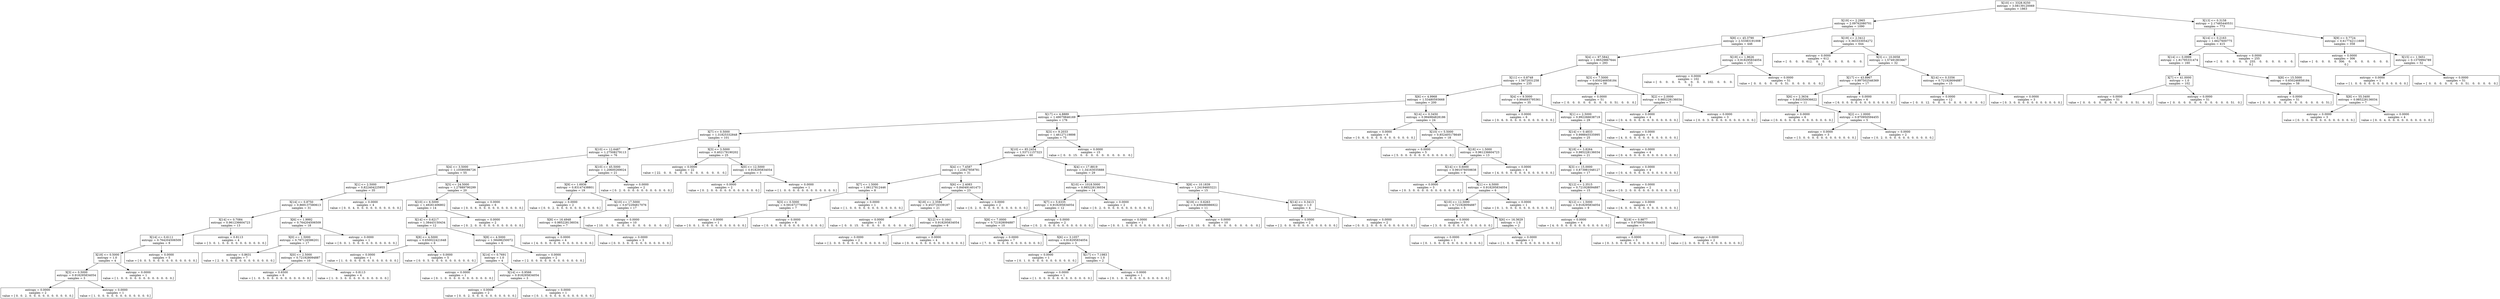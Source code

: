 digraph Tree {
0 [label="X[10] <= 3328.9250\nentropy = 3.08139120069\nsamples = 1863", shape="box"] ;
1 [label="X[19] <= 2.2965\nentropy = 2.09762080701\nsamples = 1090", shape="box"] ;
0 -> 1 ;
2 [label="X[8] <= 45.3790\nentropy = 2.53383191008\nsamples = 446", shape="box"] ;
1 -> 2 ;
3 [label="X[4] <= 97.5842\nentropy = 1.96529867644\nsamples = 293", shape="box"] ;
2 -> 3 ;
4 [label="X[11] <= 0.8748\nentropy = 1.5672031258\nsamples = 235", shape="box"] ;
3 -> 4 ;
5 [label="X[6] <= 4.9968\nentropy = 1.53480593668\nsamples = 200", shape="box"] ;
4 -> 5 ;
6 [label="X[17] <= 4.8889\nentropy = 1.49079846169\nsamples = 176", shape="box"] ;
5 -> 6 ;
7 [label="X[7] <= 0.5000\nentropy = 1.31825332848\nsamples = 101", shape="box"] ;
6 -> 7 ;
8 [label="X[10] <= 12.6487\nentropy = 1.27508279113\nsamples = 76", shape="box"] ;
7 -> 8 ;
9 [label="X[4] <= 3.5000\nentropy = 1.10590086726\nsamples = 55", shape="box"] ;
8 -> 9 ;
10 [label="X[1] <= 2.5000\nentropy = 0.822404225955\nsamples = 35", shape="box"] ;
9 -> 10 ;
11 [label="X[14] <= 0.8750\nentropy = 0.869137580613\nsamples = 31", shape="box"] ;
10 -> 11 ;
12 [label="X[14] <= 0.7084\nentropy = 0.961236604723\nsamples = 13", shape="box"] ;
11 -> 12 ;
13 [label="X[14] <= 0.6111\nentropy = 0.764204506509\nsamples = 9", shape="box"] ;
12 -> 13 ;
14 [label="X[18] <= 0.5000\nentropy = 1.0\nsamples = 4", shape="box"] ;
13 -> 14 ;
15 [label="X[3] <= 0.5000\nentropy = 0.918295834054\nsamples = 3", shape="box"] ;
14 -> 15 ;
16 [label="entropy = 0.0000\nsamples = 2\nvalue = [ 0.  0.  2.  0.  0.  0.  0.  0.  0.  0.  0.  0.  0.]", shape="box"] ;
15 -> 16 ;
17 [label="entropy = 0.0000\nsamples = 1\nvalue = [ 1.  0.  0.  0.  0.  0.  0.  0.  0.  0.  0.  0.  0.]", shape="box"] ;
15 -> 17 ;
18 [label="entropy = 0.0000\nsamples = 1\nvalue = [ 1.  0.  0.  0.  0.  0.  0.  0.  0.  0.  0.  0.  0.]", shape="box"] ;
14 -> 18 ;
19 [label="entropy = 0.0000\nsamples = 5\nvalue = [ 0.  0.  5.  0.  0.  0.  0.  0.  0.  0.  0.  0.  0.]", shape="box"] ;
13 -> 19 ;
20 [label="entropy = 0.8113\nsamples = 4\nvalue = [ 3.  0.  1.  0.  0.  0.  0.  0.  0.  0.  0.  0.  0.]", shape="box"] ;
12 -> 20 ;
21 [label="X[6] <= 1.9992\nentropy = 0.764204506509\nsamples = 18", shape="box"] ;
11 -> 21 ;
22 [label="X[0] <= 1.5000\nentropy = 0.787126586201\nsamples = 17", shape="box"] ;
21 -> 22 ;
23 [label="entropy = 0.8631\nsamples = 7\nvalue = [ 2.  0.  5.  0.  0.  0.  0.  0.  0.  0.  0.  0.  0.]", shape="box"] ;
22 -> 23 ;
24 [label="X[0] <= 2.5000\nentropy = 0.721928094887\nsamples = 10", shape="box"] ;
22 -> 24 ;
25 [label="entropy = 0.6500\nsamples = 6\nvalue = [ 1.  0.  5.  0.  0.  0.  0.  0.  0.  0.  0.  0.  0.]", shape="box"] ;
24 -> 25 ;
26 [label="entropy = 0.8113\nsamples = 4\nvalue = [ 1.  0.  3.  0.  0.  0.  0.  0.  0.  0.  0.  0.  0.]", shape="box"] ;
24 -> 26 ;
27 [label="entropy = 0.0000\nsamples = 1\nvalue = [ 0.  0.  1.  0.  0.  0.  0.  0.  0.  0.  0.  0.  0.]", shape="box"] ;
21 -> 27 ;
28 [label="entropy = 0.0000\nsamples = 4\nvalue = [ 0.  0.  4.  0.  0.  0.  0.  0.  0.  0.  0.  0.  0.]", shape="box"] ;
10 -> 28 ;
29 [label="X[5] <= 24.5000\nentropy = 1.27889790299\nsamples = 20", shape="box"] ;
9 -> 29 ;
30 [label="X[10] <= 6.5000\nentropy = 1.49261406802\nsamples = 14", shape="box"] ;
29 -> 30 ;
31 [label="X[14] <= 0.6217\nentropy = 1.38443150434\nsamples = 12", shape="box"] ;
30 -> 31 ;
32 [label="X[8] <= 4.5000\nentropy = 0.650022421648\nsamples = 6", shape="box"] ;
31 -> 32 ;
33 [label="entropy = 0.0000\nsamples = 1\nvalue = [ 1.  0.  0.  0.  0.  0.  0.  0.  0.  0.  0.  0.  0.]", shape="box"] ;
32 -> 33 ;
34 [label="entropy = 0.0000\nsamples = 5\nvalue = [ 0.  0.  5.  0.  0.  0.  0.  0.  0.  0.  0.  0.  0.]", shape="box"] ;
32 -> 34 ;
35 [label="X[8] <= 4.5000\nentropy = 1.58496250072\nsamples = 6", shape="box"] ;
31 -> 35 ;
36 [label="X[14] <= 0.7691\nentropy = 1.0\nsamples = 4", shape="box"] ;
35 -> 36 ;
37 [label="entropy = 0.0000\nsamples = 1\nvalue = [ 0.  1.  0.  0.  0.  0.  0.  0.  0.  0.  0.  0.  0.]", shape="box"] ;
36 -> 37 ;
38 [label="X[14] <= 0.9566\nentropy = 0.918295834054\nsamples = 3", shape="box"] ;
36 -> 38 ;
39 [label="entropy = 0.0000\nsamples = 2\nvalue = [ 0.  0.  2.  0.  0.  0.  0.  0.  0.  0.  0.  0.  0.]", shape="box"] ;
38 -> 39 ;
40 [label="entropy = 0.0000\nsamples = 1\nvalue = [ 0.  1.  0.  0.  0.  0.  0.  0.  0.  0.  0.  0.  0.]", shape="box"] ;
38 -> 40 ;
41 [label="entropy = 0.0000\nsamples = 2\nvalue = [ 2.  0.  0.  0.  0.  0.  0.  0.  0.  0.  0.  0.  0.]", shape="box"] ;
35 -> 41 ;
42 [label="entropy = 0.0000\nsamples = 2\nvalue = [ 0.  2.  0.  0.  0.  0.  0.  0.  0.  0.  0.  0.  0.]", shape="box"] ;
30 -> 42 ;
43 [label="entropy = 0.0000\nsamples = 6\nvalue = [ 0.  0.  6.  0.  0.  0.  0.  0.  0.  0.  0.  0.  0.]", shape="box"] ;
29 -> 43 ;
44 [label="X[10] <= 45.5000\nentropy = 1.20600269024\nsamples = 21", shape="box"] ;
8 -> 44 ;
45 [label="X[9] <= 1.6936\nentropy = 0.83147438801\nsamples = 19", shape="box"] ;
44 -> 45 ;
46 [label="entropy = 0.0000\nsamples = 2\nvalue = [ 0.  0.  2.  0.  0.  0.  0.  0.  0.  0.  0.  0.  0.]", shape="box"] ;
45 -> 46 ;
47 [label="X[10] <= 17.5000\nentropy = 0.672294817076\nsamples = 17", shape="box"] ;
45 -> 47 ;
48 [label="X[8] <= 16.4948\nentropy = 0.985228136034\nsamples = 7", shape="box"] ;
47 -> 48 ;
49 [label="entropy = 0.0000\nsamples = 4\nvalue = [ 4.  0.  0.  0.  0.  0.  0.  0.  0.  0.  0.  0.  0.]", shape="box"] ;
48 -> 49 ;
50 [label="entropy = 0.0000\nsamples = 3\nvalue = [ 0.  0.  3.  0.  0.  0.  0.  0.  0.  0.  0.  0.  0.]", shape="box"] ;
48 -> 50 ;
51 [label="entropy = 0.0000\nsamples = 10\nvalue = [ 10.   0.   0.   0.   0.   0.   0.   0.   0.   0.   0.   0.   0.]", shape="box"] ;
47 -> 51 ;
52 [label="entropy = 0.0000\nsamples = 2\nvalue = [ 0.  2.  0.  0.  0.  0.  0.  0.  0.  0.  0.  0.  0.]", shape="box"] ;
44 -> 52 ;
53 [label="X[3] <= 3.5000\nentropy = 0.402179190202\nsamples = 25", shape="box"] ;
7 -> 53 ;
54 [label="entropy = 0.0000\nsamples = 22\nvalue = [ 22.   0.   0.   0.   0.   0.   0.   0.   0.   0.   0.   0.   0.]", shape="box"] ;
53 -> 54 ;
55 [label="X[0] <= 12.5000\nentropy = 0.918295834054\nsamples = 3", shape="box"] ;
53 -> 55 ;
56 [label="entropy = 0.0000\nsamples = 2\nvalue = [ 0.  2.  0.  0.  0.  0.  0.  0.  0.  0.  0.  0.  0.]", shape="box"] ;
55 -> 56 ;
57 [label="entropy = 0.0000\nsamples = 1\nvalue = [ 1.  0.  0.  0.  0.  0.  0.  0.  0.  0.  0.  0.  0.]", shape="box"] ;
55 -> 57 ;
58 [label="X[3] <= 9.2033\nentropy = 1.46127119898\nsamples = 75", shape="box"] ;
6 -> 58 ;
59 [label="X[10] <= 85.2454\nentropy = 1.53711157323\nsamples = 60", shape="box"] ;
58 -> 59 ;
60 [label="X[4] <= 7.4587\nentropy = 1.23827858781\nsamples = 31", shape="box"] ;
59 -> 60 ;
61 [label="X[7] <= 1.5000\nentropy = 1.06127812446\nsamples = 8", shape="box"] ;
60 -> 61 ;
62 [label="X[3] <= 0.5000\nentropy = 0.591672778582\nsamples = 7", shape="box"] ;
61 -> 62 ;
63 [label="entropy = 0.0000\nsamples = 1\nvalue = [ 0.  0.  1.  0.  0.  0.  0.  0.  0.  0.  0.  0.  0.]", shape="box"] ;
62 -> 63 ;
64 [label="entropy = 0.0000\nsamples = 6\nvalue = [ 0.  6.  0.  0.  0.  0.  0.  0.  0.  0.  0.  0.  0.]", shape="box"] ;
62 -> 64 ;
65 [label="entropy = 0.0000\nsamples = 1\nvalue = [ 1.  0.  0.  0.  0.  0.  0.  0.  0.  0.  0.  0.  0.]", shape="box"] ;
61 -> 65 ;
66 [label="X[6] <= 2.4083\nentropy = 0.840491401473\nsamples = 23", shape="box"] ;
60 -> 66 ;
67 [label="X[18] <= 2.3594\nentropy = 0.453716339187\nsamples = 21", shape="box"] ;
66 -> 67 ;
68 [label="entropy = 0.0000\nsamples = 15\nvalue = [  0.   0.  15.   0.   0.   0.   0.   0.   0.   0.   0.   0.   0.]", shape="box"] ;
67 -> 68 ;
69 [label="X[12] <= 0.1641\nentropy = 0.918295834054\nsamples = 6", shape="box"] ;
67 -> 69 ;
70 [label="entropy = 0.0000\nsamples = 2\nvalue = [ 2.  0.  0.  0.  0.  0.  0.  0.  0.  0.  0.  0.  0.]", shape="box"] ;
69 -> 70 ;
71 [label="entropy = 0.0000\nsamples = 4\nvalue = [ 0.  0.  4.  0.  0.  0.  0.  0.  0.  0.  0.  0.  0.]", shape="box"] ;
69 -> 71 ;
72 [label="entropy = 0.0000\nsamples = 2\nvalue = [ 0.  2.  0.  0.  0.  0.  0.  0.  0.  0.  0.  0.  0.]", shape="box"] ;
66 -> 72 ;
73 [label="X[4] <= 17.8819\nentropy = 1.34163035888\nsamples = 29", shape="box"] ;
59 -> 73 ;
74 [label="X[10] <= 1018.5000\nentropy = 0.985228136034\nsamples = 14", shape="box"] ;
73 -> 74 ;
75 [label="X[7] <= 5.6335\nentropy = 0.918295834054\nsamples = 12", shape="box"] ;
74 -> 75 ;
76 [label="X[8] <= 7.0000\nentropy = 0.721928094887\nsamples = 10", shape="box"] ;
75 -> 76 ;
77 [label="entropy = 0.0000\nsamples = 7\nvalue = [ 7.  0.  0.  0.  0.  0.  0.  0.  0.  0.  0.  0.  0.]", shape="box"] ;
76 -> 77 ;
78 [label="X[6] <= 3.1057\nentropy = 0.918295834054\nsamples = 3", shape="box"] ;
76 -> 78 ;
79 [label="entropy = 0.0000\nsamples = 1\nvalue = [ 0.  1.  0.  0.  0.  0.  0.  0.  0.  0.  0.  0.  0.]", shape="box"] ;
78 -> 79 ;
80 [label="X[17] <= 7.1983\nentropy = 1.0\nsamples = 2", shape="box"] ;
78 -> 80 ;
81 [label="entropy = 0.0000\nsamples = 1\nvalue = [ 1.  0.  0.  0.  0.  0.  0.  0.  0.  0.  0.  0.  0.]", shape="box"] ;
80 -> 81 ;
82 [label="entropy = 0.0000\nsamples = 1\nvalue = [ 0.  1.  0.  0.  0.  0.  0.  0.  0.  0.  0.  0.  0.]", shape="box"] ;
80 -> 82 ;
83 [label="entropy = 0.0000\nsamples = 2\nvalue = [ 0.  2.  0.  0.  0.  0.  0.  0.  0.  0.  0.  0.  0.]", shape="box"] ;
75 -> 83 ;
84 [label="entropy = 0.0000\nsamples = 2\nvalue = [ 0.  2.  0.  0.  0.  0.  0.  0.  0.  0.  0.  0.  0.]", shape="box"] ;
74 -> 84 ;
85 [label="X[8] <= 10.1839\nentropy = 1.24194603221\nsamples = 15", shape="box"] ;
73 -> 85 ;
86 [label="X[19] <= 0.6263\nentropy = 0.439496986922\nsamples = 11", shape="box"] ;
85 -> 86 ;
87 [label="entropy = 0.0000\nsamples = 1\nvalue = [ 0.  0.  1.  0.  0.  0.  0.  0.  0.  0.  0.  0.  0.]", shape="box"] ;
86 -> 87 ;
88 [label="entropy = 0.0000\nsamples = 10\nvalue = [  0.  10.   0.   0.   0.   0.   0.   0.   0.   0.   0.   0.   0.]", shape="box"] ;
86 -> 88 ;
89 [label="X[14] <= 0.3413\nentropy = 1.0\nsamples = 4", shape="box"] ;
85 -> 89 ;
90 [label="entropy = 0.0000\nsamples = 2\nvalue = [ 2.  0.  0.  0.  0.  0.  0.  0.  0.  0.  0.  0.  0.]", shape="box"] ;
89 -> 90 ;
91 [label="entropy = 0.0000\nsamples = 2\nvalue = [ 0.  0.  2.  0.  0.  0.  0.  0.  0.  0.  0.  0.  0.]", shape="box"] ;
89 -> 91 ;
92 [label="entropy = 0.0000\nsamples = 15\nvalue = [  0.   0.  15.   0.   0.   0.   0.   0.   0.   0.   0.   0.   0.]", shape="box"] ;
58 -> 92 ;
93 [label="X[14] <= 0.3450\nentropy = 0.994984828186\nsamples = 24", shape="box"] ;
5 -> 93 ;
94 [label="entropy = 0.0000\nsamples = 6\nvalue = [ 0.  6.  0.  0.  0.  0.  0.  0.  0.  0.  0.  0.  0.]", shape="box"] ;
93 -> 94 ;
95 [label="X[10] <= 5.5000\nentropy = 0.852405178649\nsamples = 18", shape="box"] ;
93 -> 95 ;
96 [label="entropy = 0.0000\nsamples = 5\nvalue = [ 5.  0.  0.  0.  0.  0.  0.  0.  0.  0.  0.  0.  0.]", shape="box"] ;
95 -> 96 ;
97 [label="X[18] <= 1.5000\nentropy = 0.961236604723\nsamples = 13", shape="box"] ;
95 -> 97 ;
98 [label="X[14] <= 0.6000\nentropy = 0.991076059838\nsamples = 9", shape="box"] ;
97 -> 98 ;
99 [label="entropy = 0.0000\nsamples = 3\nvalue = [ 0.  3.  0.  0.  0.  0.  0.  0.  0.  0.  0.  0.  0.]", shape="box"] ;
98 -> 99 ;
100 [label="X[1] <= 4.5000\nentropy = 0.918295834054\nsamples = 6", shape="box"] ;
98 -> 100 ;
101 [label="X[10] <= 12.5000\nentropy = 0.721928094887\nsamples = 5", shape="box"] ;
100 -> 101 ;
102 [label="entropy = 0.0000\nsamples = 3\nvalue = [ 3.  0.  0.  0.  0.  0.  0.  0.  0.  0.  0.  0.  0.]", shape="box"] ;
101 -> 102 ;
103 [label="X[6] <= 16.3629\nentropy = 1.0\nsamples = 2", shape="box"] ;
101 -> 103 ;
104 [label="entropy = 0.0000\nsamples = 1\nvalue = [ 0.  1.  0.  0.  0.  0.  0.  0.  0.  0.  0.  0.  0.]", shape="box"] ;
103 -> 104 ;
105 [label="entropy = 0.0000\nsamples = 1\nvalue = [ 1.  0.  0.  0.  0.  0.  0.  0.  0.  0.  0.  0.  0.]", shape="box"] ;
103 -> 105 ;
106 [label="entropy = 0.0000\nsamples = 1\nvalue = [ 0.  1.  0.  0.  0.  0.  0.  0.  0.  0.  0.  0.  0.]", shape="box"] ;
100 -> 106 ;
107 [label="entropy = 0.0000\nsamples = 4\nvalue = [ 4.  0.  0.  0.  0.  0.  0.  0.  0.  0.  0.  0.  0.]", shape="box"] ;
97 -> 107 ;
108 [label="X[4] <= 9.5000\nentropy = 0.994693795361\nsamples = 35", shape="box"] ;
4 -> 108 ;
109 [label="entropy = 0.0000\nsamples = 6\nvalue = [ 0.  6.  0.  0.  0.  0.  0.  0.  0.  0.  0.  0.  0.]", shape="box"] ;
108 -> 109 ;
110 [label="X[1] <= 2.5000\nentropy = 0.992266638719\nsamples = 29", shape="box"] ;
108 -> 110 ;
111 [label="X[14] <= 0.4833\nentropy = 0.998845535995\nsamples = 25", shape="box"] ;
110 -> 111 ;
112 [label="X[18] <= 3.8264\nentropy = 0.985228136034\nsamples = 21", shape="box"] ;
111 -> 112 ;
113 [label="X[3] <= 15.0000\nentropy = 0.873981048127\nsamples = 17", shape="box"] ;
112 -> 113 ;
114 [label="X[12] <= 2.3515\nentropy = 0.721928094887\nsamples = 15", shape="box"] ;
113 -> 114 ;
115 [label="X[12] <= 1.5000\nentropy = 0.918295834054\nsamples = 9", shape="box"] ;
114 -> 115 ;
116 [label="entropy = 0.0000\nsamples = 4\nvalue = [ 4.  0.  0.  0.  0.  0.  0.  0.  0.  0.  0.  0.  0.]", shape="box"] ;
115 -> 116 ;
117 [label="X[19] <= 0.9877\nentropy = 0.970950594455\nsamples = 5", shape="box"] ;
115 -> 117 ;
118 [label="entropy = 0.0000\nsamples = 3\nvalue = [ 0.  3.  0.  0.  0.  0.  0.  0.  0.  0.  0.  0.  0.]", shape="box"] ;
117 -> 118 ;
119 [label="entropy = 0.0000\nsamples = 2\nvalue = [ 2.  0.  0.  0.  0.  0.  0.  0.  0.  0.  0.  0.  0.]", shape="box"] ;
117 -> 119 ;
120 [label="entropy = 0.0000\nsamples = 6\nvalue = [ 6.  0.  0.  0.  0.  0.  0.  0.  0.  0.  0.  0.  0.]", shape="box"] ;
114 -> 120 ;
121 [label="entropy = 0.0000\nsamples = 2\nvalue = [ 0.  2.  0.  0.  0.  0.  0.  0.  0.  0.  0.  0.  0.]", shape="box"] ;
113 -> 121 ;
122 [label="entropy = 0.0000\nsamples = 4\nvalue = [ 0.  4.  0.  0.  0.  0.  0.  0.  0.  0.  0.  0.  0.]", shape="box"] ;
112 -> 122 ;
123 [label="entropy = 0.0000\nsamples = 4\nvalue = [ 0.  4.  0.  0.  0.  0.  0.  0.  0.  0.  0.  0.  0.]", shape="box"] ;
111 -> 123 ;
124 [label="entropy = 0.0000\nsamples = 4\nvalue = [ 4.  0.  0.  0.  0.  0.  0.  0.  0.  0.  0.  0.  0.]", shape="box"] ;
110 -> 124 ;
125 [label="X[3] <= 7.5000\nentropy = 0.650246858184\nsamples = 58", shape="box"] ;
3 -> 125 ;
126 [label="entropy = 0.0000\nsamples = 51\nvalue = [  0.   0.   0.   0.   0.   0.   0.   0.   0.  51.   0.   0.   0.]", shape="box"] ;
125 -> 126 ;
127 [label="X[2] <= 2.0000\nentropy = 0.985228136034\nsamples = 7", shape="box"] ;
125 -> 127 ;
128 [label="entropy = 0.0000\nsamples = 4\nvalue = [ 0.  4.  0.  0.  0.  0.  0.  0.  0.  0.  0.  0.  0.]", shape="box"] ;
127 -> 128 ;
129 [label="entropy = 0.0000\nsamples = 3\nvalue = [ 0.  0.  3.  0.  0.  0.  0.  0.  0.  0.  0.  0.  0.]", shape="box"] ;
127 -> 129 ;
130 [label="X[19] <= 1.9626\nentropy = 0.918295834054\nsamples = 153", shape="box"] ;
2 -> 130 ;
131 [label="entropy = 0.0000\nsamples = 102\nvalue = [   0.    0.    0.    0.    0.    0.    0.    0.  102.    0.    0.    0.
    0.]", shape="box"] ;
130 -> 131 ;
132 [label="entropy = 0.0000\nsamples = 51\nvalue = [  0.   0.   0.   0.   0.   0.  51.   0.   0.   0.   0.   0.   0.]", shape="box"] ;
130 -> 132 ;
133 [label="X[19] <= 2.3412\nentropy = 0.363333054272\nsamples = 644", shape="box"] ;
1 -> 133 ;
134 [label="entropy = 0.0000\nsamples = 612\nvalue = [   0.    0.    0.  612.    0.    0.    0.    0.    0.    0.    0.    0.
    0.]", shape="box"] ;
133 -> 134 ;
135 [label="X[3] <= 10.0058\nentropy = 1.57491803667\nsamples = 32", shape="box"] ;
133 -> 135 ;
136 [label="X[17] <= 43.8967\nentropy = 0.997502546369\nsamples = 17", shape="box"] ;
135 -> 136 ;
137 [label="X[6] <= 2.3634\nentropy = 0.845350936622\nsamples = 11", shape="box"] ;
136 -> 137 ;
138 [label="entropy = 0.0000\nsamples = 6\nvalue = [ 0.  6.  0.  0.  0.  0.  0.  0.  0.  0.  0.  0.  0.]", shape="box"] ;
137 -> 138 ;
139 [label="X[2] <= 1.0000\nentropy = 0.970950594455\nsamples = 5", shape="box"] ;
137 -> 139 ;
140 [label="entropy = 0.0000\nsamples = 3\nvalue = [ 3.  0.  0.  0.  0.  0.  0.  0.  0.  0.  0.  0.  0.]", shape="box"] ;
139 -> 140 ;
141 [label="entropy = 0.0000\nsamples = 2\nvalue = [ 0.  2.  0.  0.  0.  0.  0.  0.  0.  0.  0.  0.  0.]", shape="box"] ;
139 -> 141 ;
142 [label="entropy = 0.0000\nsamples = 6\nvalue = [ 6.  0.  0.  0.  0.  0.  0.  0.  0.  0.  0.  0.  0.]", shape="box"] ;
136 -> 142 ;
143 [label="X[14] <= 0.3356\nentropy = 0.721928094887\nsamples = 15", shape="box"] ;
135 -> 143 ;
144 [label="entropy = 0.0000\nsamples = 12\nvalue = [  0.   0.  12.   0.   0.   0.   0.   0.   0.   0.   0.   0.   0.]", shape="box"] ;
143 -> 144 ;
145 [label="entropy = 0.0000\nsamples = 3\nvalue = [ 0.  3.  0.  0.  0.  0.  0.  0.  0.  0.  0.  0.  0.]", shape="box"] ;
143 -> 145 ;
146 [label="X[13] <= 0.3158\nentropy = 2.17485440531\nsamples = 773", shape="box"] ;
0 -> 146 ;
147 [label="X[14] <= 0.2163\nentropy = 1.6627600775\nsamples = 415", shape="box"] ;
146 -> 147 ;
148 [label="X[14] <= 0.0999\nentropy = 1.81795331474\nsamples = 160", shape="box"] ;
147 -> 148 ;
149 [label="X[7] <= 41.0000\nentropy = 1.0\nsamples = 102", shape="box"] ;
148 -> 149 ;
150 [label="entropy = 0.0000\nsamples = 51\nvalue = [  0.   0.   0.   0.   0.   0.   0.   0.   0.   0.  51.   0.   0.]", shape="box"] ;
149 -> 150 ;
151 [label="entropy = 0.0000\nsamples = 51\nvalue = [  0.   0.   0.   0.   0.   0.   0.   0.   0.   0.   0.  51.   0.]", shape="box"] ;
149 -> 151 ;
152 [label="X[8] <= 15.5000\nentropy = 0.650246858184\nsamples = 58", shape="box"] ;
148 -> 152 ;
153 [label="entropy = 0.0000\nsamples = 51\nvalue = [  0.   0.   0.   0.   0.   0.   0.   0.   0.   0.   0.   0.  51.]", shape="box"] ;
152 -> 153 ;
154 [label="X[8] <= 55.3400\nentropy = 0.985228136034\nsamples = 7", shape="box"] ;
152 -> 154 ;
155 [label="entropy = 0.0000\nsamples = 3\nvalue = [ 0.  3.  0.  0.  0.  0.  0.  0.  0.  0.  0.  0.  0.]", shape="box"] ;
154 -> 155 ;
156 [label="entropy = 0.0000\nsamples = 4\nvalue = [ 0.  0.  4.  0.  0.  0.  0.  0.  0.  0.  0.  0.  0.]", shape="box"] ;
154 -> 156 ;
157 [label="entropy = 0.0000\nsamples = 255\nvalue = [   0.    0.    0.    0.    0.  255.    0.    0.    0.    0.    0.    0.
    0.]", shape="box"] ;
147 -> 157 ;
158 [label="X[9] <= 0.7724\nentropy = 0.617742111609\nsamples = 358", shape="box"] ;
146 -> 158 ;
159 [label="entropy = 0.0000\nsamples = 306\nvalue = [   0.    0.    0.    0.  306.    0.    0.    0.    0.    0.    0.    0.
    0.]", shape="box"] ;
158 -> 159 ;
160 [label="X[15] <= 1.5651\nentropy = 0.1370994789\nsamples = 52", shape="box"] ;
158 -> 160 ;
161 [label="entropy = 0.0000\nsamples = 1\nvalue = [ 1.  0.  0.  0.  0.  0.  0.  0.  0.  0.  0.  0.  0.]", shape="box"] ;
160 -> 161 ;
162 [label="entropy = 0.0000\nsamples = 51\nvalue = [  0.   0.   0.   0.   0.   0.   0.  51.   0.   0.   0.   0.   0.]", shape="box"] ;
160 -> 162 ;
}